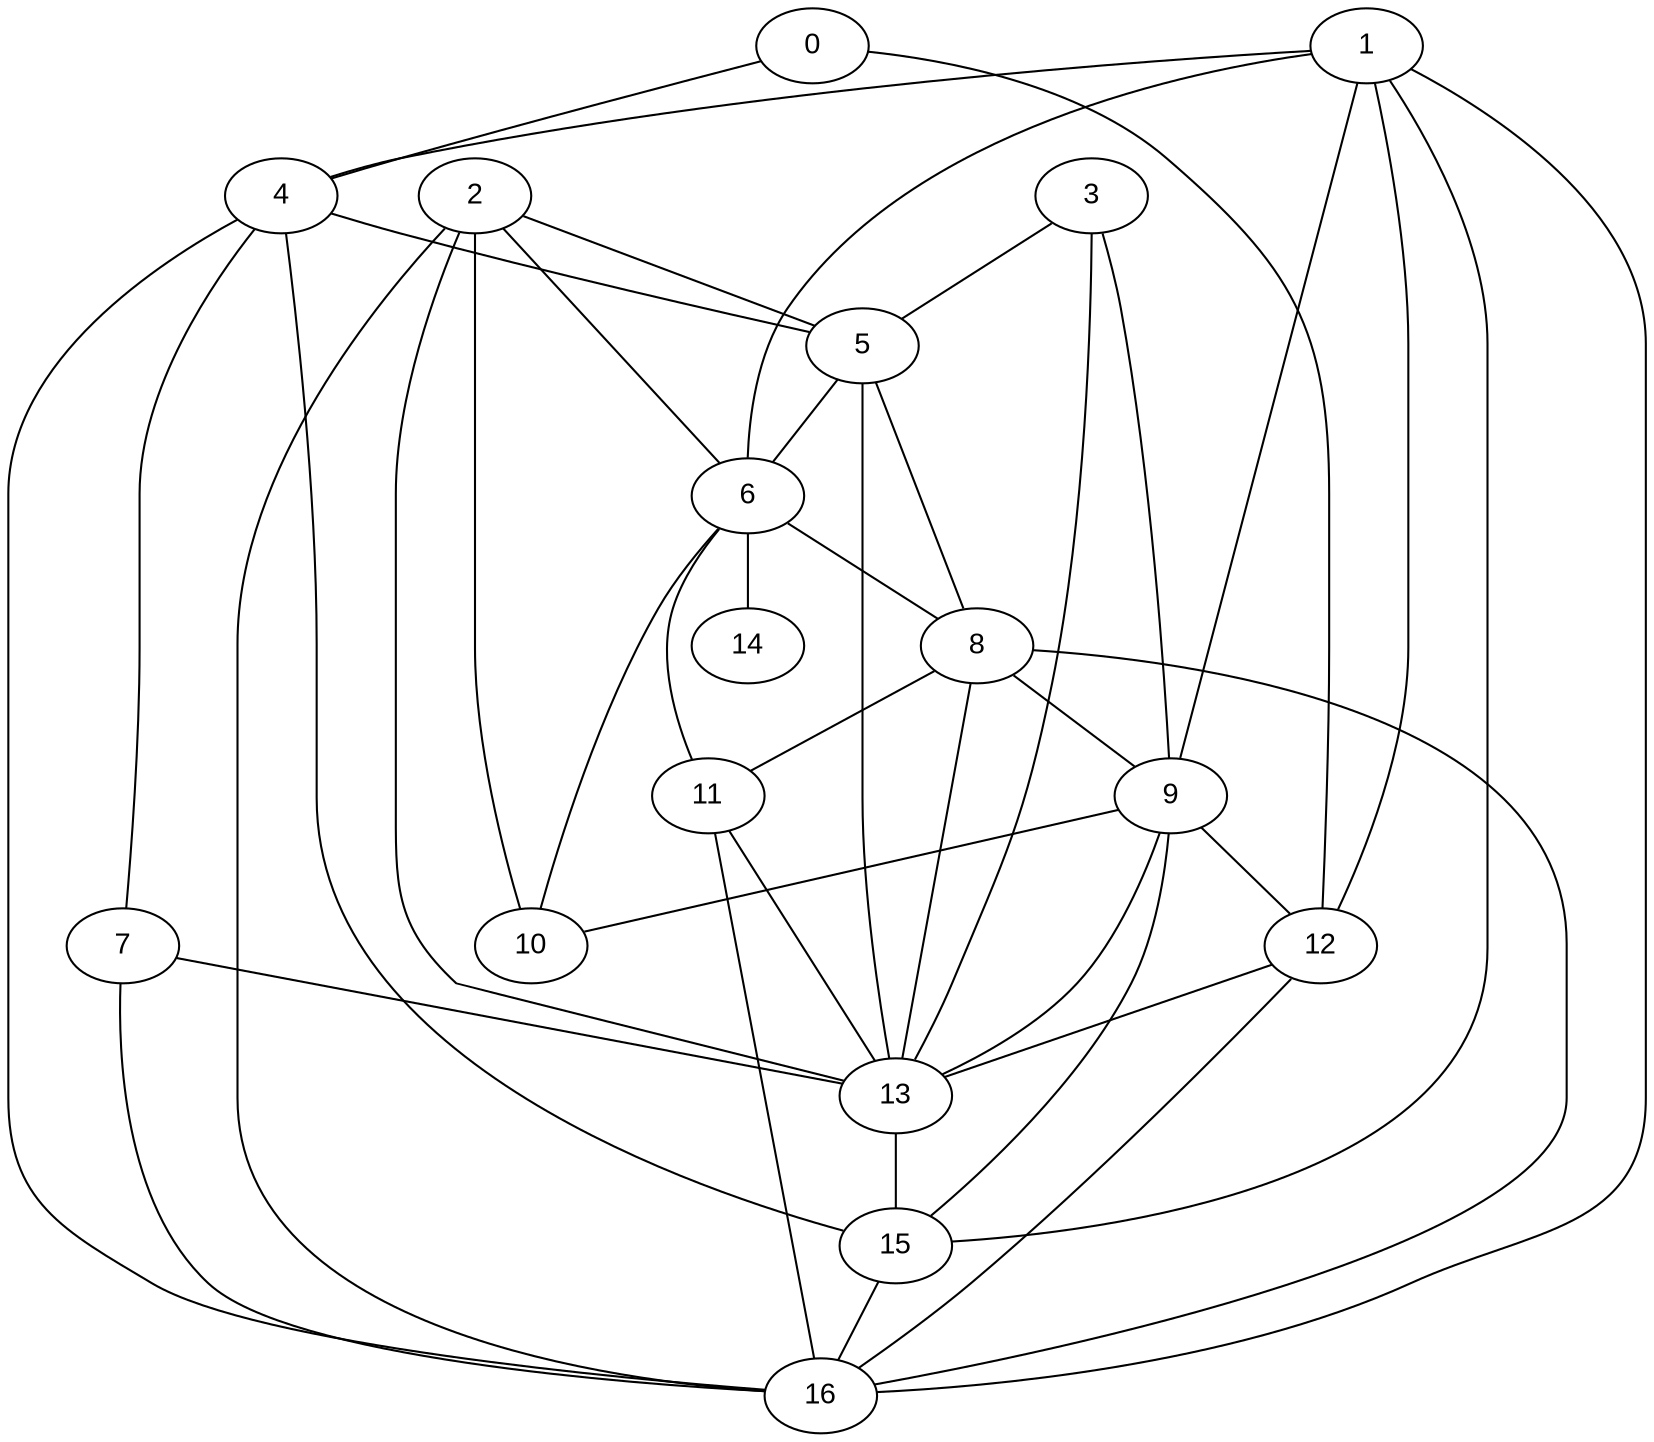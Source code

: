 graph InitialGraph {
  node [style=filled, fillcolor=white, fontname="Arial"];
  0;
  1;
  2;
  3;
  4;
  5;
  6;
  7;
  8;
  9;
  10;
  11;
  12;
  13;
  14;
  15;
  16;
  0 -- 4;
  0 -- 12;
  1 -- 4;
  1 -- 6;
  1 -- 9;
  1 -- 12;
  1 -- 15;
  1 -- 16;
  2 -- 5;
  2 -- 6;
  2 -- 10;
  2 -- 13;
  2 -- 16;
  3 -- 5;
  3 -- 9;
  3 -- 13;
  4 -- 5;
  4 -- 7;
  4 -- 15;
  4 -- 16;
  5 -- 6;
  5 -- 8;
  5 -- 13;
  6 -- 8;
  6 -- 10;
  6 -- 11;
  6 -- 14;
  7 -- 13;
  7 -- 16;
  8 -- 9;
  8 -- 11;
  8 -- 13;
  8 -- 16;
  9 -- 10;
  9 -- 12;
  9 -- 13;
  9 -- 15;
  11 -- 13;
  11 -- 16;
  12 -- 13;
  12 -- 16;
  13 -- 15;
  15 -- 16;
}
